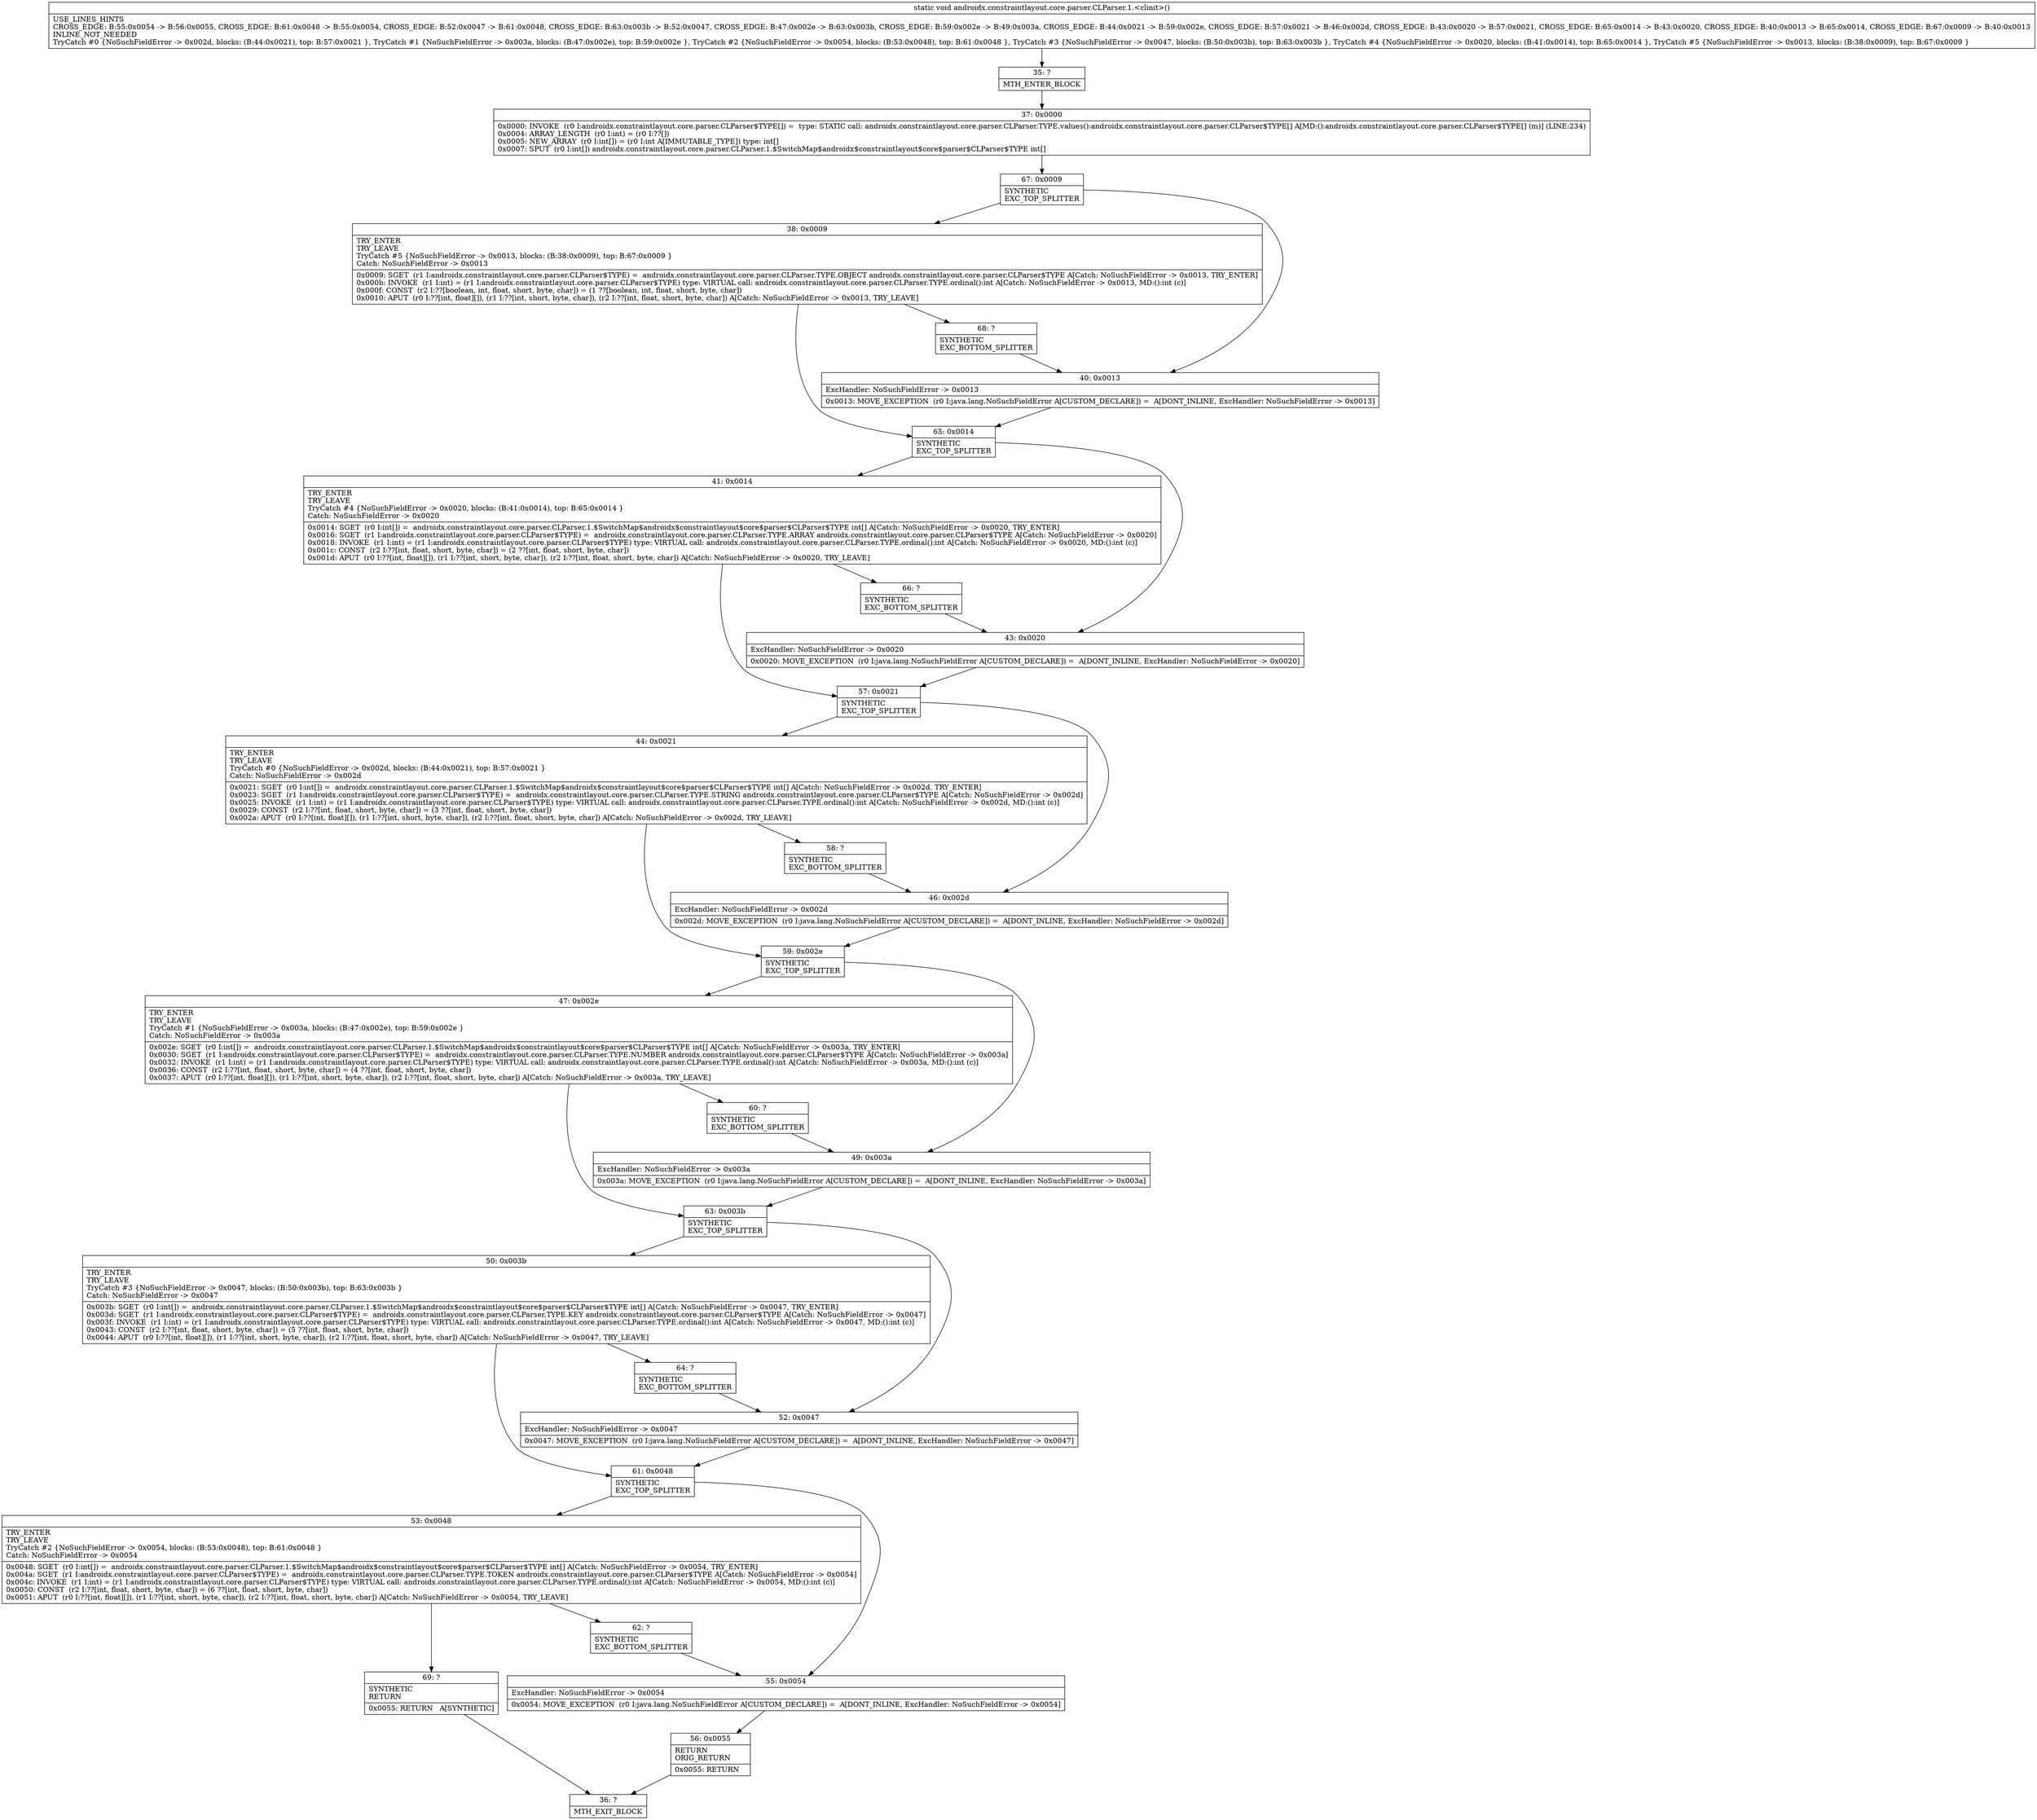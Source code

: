 digraph "CFG forandroidx.constraintlayout.core.parser.CLParser.1.\<clinit\>()V" {
Node_35 [shape=record,label="{35\:\ ?|MTH_ENTER_BLOCK\l}"];
Node_37 [shape=record,label="{37\:\ 0x0000|0x0000: INVOKE  (r0 I:androidx.constraintlayout.core.parser.CLParser$TYPE[]) =  type: STATIC call: androidx.constraintlayout.core.parser.CLParser.TYPE.values():androidx.constraintlayout.core.parser.CLParser$TYPE[] A[MD:():androidx.constraintlayout.core.parser.CLParser$TYPE[] (m)] (LINE:234)\l0x0004: ARRAY_LENGTH  (r0 I:int) = (r0 I:??[]) \l0x0005: NEW_ARRAY  (r0 I:int[]) = (r0 I:int A[IMMUTABLE_TYPE]) type: int[] \l0x0007: SPUT  (r0 I:int[]) androidx.constraintlayout.core.parser.CLParser.1.$SwitchMap$androidx$constraintlayout$core$parser$CLParser$TYPE int[] \l}"];
Node_67 [shape=record,label="{67\:\ 0x0009|SYNTHETIC\lEXC_TOP_SPLITTER\l}"];
Node_38 [shape=record,label="{38\:\ 0x0009|TRY_ENTER\lTRY_LEAVE\lTryCatch #5 \{NoSuchFieldError \-\> 0x0013, blocks: (B:38:0x0009), top: B:67:0x0009 \}\lCatch: NoSuchFieldError \-\> 0x0013\l|0x0009: SGET  (r1 I:androidx.constraintlayout.core.parser.CLParser$TYPE) =  androidx.constraintlayout.core.parser.CLParser.TYPE.OBJECT androidx.constraintlayout.core.parser.CLParser$TYPE A[Catch: NoSuchFieldError \-\> 0x0013, TRY_ENTER]\l0x000b: INVOKE  (r1 I:int) = (r1 I:androidx.constraintlayout.core.parser.CLParser$TYPE) type: VIRTUAL call: androidx.constraintlayout.core.parser.CLParser.TYPE.ordinal():int A[Catch: NoSuchFieldError \-\> 0x0013, MD:():int (c)]\l0x000f: CONST  (r2 I:??[boolean, int, float, short, byte, char]) = (1 ??[boolean, int, float, short, byte, char]) \l0x0010: APUT  (r0 I:??[int, float][]), (r1 I:??[int, short, byte, char]), (r2 I:??[int, float, short, byte, char]) A[Catch: NoSuchFieldError \-\> 0x0013, TRY_LEAVE]\l}"];
Node_65 [shape=record,label="{65\:\ 0x0014|SYNTHETIC\lEXC_TOP_SPLITTER\l}"];
Node_41 [shape=record,label="{41\:\ 0x0014|TRY_ENTER\lTRY_LEAVE\lTryCatch #4 \{NoSuchFieldError \-\> 0x0020, blocks: (B:41:0x0014), top: B:65:0x0014 \}\lCatch: NoSuchFieldError \-\> 0x0020\l|0x0014: SGET  (r0 I:int[]) =  androidx.constraintlayout.core.parser.CLParser.1.$SwitchMap$androidx$constraintlayout$core$parser$CLParser$TYPE int[] A[Catch: NoSuchFieldError \-\> 0x0020, TRY_ENTER]\l0x0016: SGET  (r1 I:androidx.constraintlayout.core.parser.CLParser$TYPE) =  androidx.constraintlayout.core.parser.CLParser.TYPE.ARRAY androidx.constraintlayout.core.parser.CLParser$TYPE A[Catch: NoSuchFieldError \-\> 0x0020]\l0x0018: INVOKE  (r1 I:int) = (r1 I:androidx.constraintlayout.core.parser.CLParser$TYPE) type: VIRTUAL call: androidx.constraintlayout.core.parser.CLParser.TYPE.ordinal():int A[Catch: NoSuchFieldError \-\> 0x0020, MD:():int (c)]\l0x001c: CONST  (r2 I:??[int, float, short, byte, char]) = (2 ??[int, float, short, byte, char]) \l0x001d: APUT  (r0 I:??[int, float][]), (r1 I:??[int, short, byte, char]), (r2 I:??[int, float, short, byte, char]) A[Catch: NoSuchFieldError \-\> 0x0020, TRY_LEAVE]\l}"];
Node_57 [shape=record,label="{57\:\ 0x0021|SYNTHETIC\lEXC_TOP_SPLITTER\l}"];
Node_44 [shape=record,label="{44\:\ 0x0021|TRY_ENTER\lTRY_LEAVE\lTryCatch #0 \{NoSuchFieldError \-\> 0x002d, blocks: (B:44:0x0021), top: B:57:0x0021 \}\lCatch: NoSuchFieldError \-\> 0x002d\l|0x0021: SGET  (r0 I:int[]) =  androidx.constraintlayout.core.parser.CLParser.1.$SwitchMap$androidx$constraintlayout$core$parser$CLParser$TYPE int[] A[Catch: NoSuchFieldError \-\> 0x002d, TRY_ENTER]\l0x0023: SGET  (r1 I:androidx.constraintlayout.core.parser.CLParser$TYPE) =  androidx.constraintlayout.core.parser.CLParser.TYPE.STRING androidx.constraintlayout.core.parser.CLParser$TYPE A[Catch: NoSuchFieldError \-\> 0x002d]\l0x0025: INVOKE  (r1 I:int) = (r1 I:androidx.constraintlayout.core.parser.CLParser$TYPE) type: VIRTUAL call: androidx.constraintlayout.core.parser.CLParser.TYPE.ordinal():int A[Catch: NoSuchFieldError \-\> 0x002d, MD:():int (c)]\l0x0029: CONST  (r2 I:??[int, float, short, byte, char]) = (3 ??[int, float, short, byte, char]) \l0x002a: APUT  (r0 I:??[int, float][]), (r1 I:??[int, short, byte, char]), (r2 I:??[int, float, short, byte, char]) A[Catch: NoSuchFieldError \-\> 0x002d, TRY_LEAVE]\l}"];
Node_58 [shape=record,label="{58\:\ ?|SYNTHETIC\lEXC_BOTTOM_SPLITTER\l}"];
Node_59 [shape=record,label="{59\:\ 0x002e|SYNTHETIC\lEXC_TOP_SPLITTER\l}"];
Node_47 [shape=record,label="{47\:\ 0x002e|TRY_ENTER\lTRY_LEAVE\lTryCatch #1 \{NoSuchFieldError \-\> 0x003a, blocks: (B:47:0x002e), top: B:59:0x002e \}\lCatch: NoSuchFieldError \-\> 0x003a\l|0x002e: SGET  (r0 I:int[]) =  androidx.constraintlayout.core.parser.CLParser.1.$SwitchMap$androidx$constraintlayout$core$parser$CLParser$TYPE int[] A[Catch: NoSuchFieldError \-\> 0x003a, TRY_ENTER]\l0x0030: SGET  (r1 I:androidx.constraintlayout.core.parser.CLParser$TYPE) =  androidx.constraintlayout.core.parser.CLParser.TYPE.NUMBER androidx.constraintlayout.core.parser.CLParser$TYPE A[Catch: NoSuchFieldError \-\> 0x003a]\l0x0032: INVOKE  (r1 I:int) = (r1 I:androidx.constraintlayout.core.parser.CLParser$TYPE) type: VIRTUAL call: androidx.constraintlayout.core.parser.CLParser.TYPE.ordinal():int A[Catch: NoSuchFieldError \-\> 0x003a, MD:():int (c)]\l0x0036: CONST  (r2 I:??[int, float, short, byte, char]) = (4 ??[int, float, short, byte, char]) \l0x0037: APUT  (r0 I:??[int, float][]), (r1 I:??[int, short, byte, char]), (r2 I:??[int, float, short, byte, char]) A[Catch: NoSuchFieldError \-\> 0x003a, TRY_LEAVE]\l}"];
Node_60 [shape=record,label="{60\:\ ?|SYNTHETIC\lEXC_BOTTOM_SPLITTER\l}"];
Node_63 [shape=record,label="{63\:\ 0x003b|SYNTHETIC\lEXC_TOP_SPLITTER\l}"];
Node_50 [shape=record,label="{50\:\ 0x003b|TRY_ENTER\lTRY_LEAVE\lTryCatch #3 \{NoSuchFieldError \-\> 0x0047, blocks: (B:50:0x003b), top: B:63:0x003b \}\lCatch: NoSuchFieldError \-\> 0x0047\l|0x003b: SGET  (r0 I:int[]) =  androidx.constraintlayout.core.parser.CLParser.1.$SwitchMap$androidx$constraintlayout$core$parser$CLParser$TYPE int[] A[Catch: NoSuchFieldError \-\> 0x0047, TRY_ENTER]\l0x003d: SGET  (r1 I:androidx.constraintlayout.core.parser.CLParser$TYPE) =  androidx.constraintlayout.core.parser.CLParser.TYPE.KEY androidx.constraintlayout.core.parser.CLParser$TYPE A[Catch: NoSuchFieldError \-\> 0x0047]\l0x003f: INVOKE  (r1 I:int) = (r1 I:androidx.constraintlayout.core.parser.CLParser$TYPE) type: VIRTUAL call: androidx.constraintlayout.core.parser.CLParser.TYPE.ordinal():int A[Catch: NoSuchFieldError \-\> 0x0047, MD:():int (c)]\l0x0043: CONST  (r2 I:??[int, float, short, byte, char]) = (5 ??[int, float, short, byte, char]) \l0x0044: APUT  (r0 I:??[int, float][]), (r1 I:??[int, short, byte, char]), (r2 I:??[int, float, short, byte, char]) A[Catch: NoSuchFieldError \-\> 0x0047, TRY_LEAVE]\l}"];
Node_61 [shape=record,label="{61\:\ 0x0048|SYNTHETIC\lEXC_TOP_SPLITTER\l}"];
Node_53 [shape=record,label="{53\:\ 0x0048|TRY_ENTER\lTRY_LEAVE\lTryCatch #2 \{NoSuchFieldError \-\> 0x0054, blocks: (B:53:0x0048), top: B:61:0x0048 \}\lCatch: NoSuchFieldError \-\> 0x0054\l|0x0048: SGET  (r0 I:int[]) =  androidx.constraintlayout.core.parser.CLParser.1.$SwitchMap$androidx$constraintlayout$core$parser$CLParser$TYPE int[] A[Catch: NoSuchFieldError \-\> 0x0054, TRY_ENTER]\l0x004a: SGET  (r1 I:androidx.constraintlayout.core.parser.CLParser$TYPE) =  androidx.constraintlayout.core.parser.CLParser.TYPE.TOKEN androidx.constraintlayout.core.parser.CLParser$TYPE A[Catch: NoSuchFieldError \-\> 0x0054]\l0x004c: INVOKE  (r1 I:int) = (r1 I:androidx.constraintlayout.core.parser.CLParser$TYPE) type: VIRTUAL call: androidx.constraintlayout.core.parser.CLParser.TYPE.ordinal():int A[Catch: NoSuchFieldError \-\> 0x0054, MD:():int (c)]\l0x0050: CONST  (r2 I:??[int, float, short, byte, char]) = (6 ??[int, float, short, byte, char]) \l0x0051: APUT  (r0 I:??[int, float][]), (r1 I:??[int, short, byte, char]), (r2 I:??[int, float, short, byte, char]) A[Catch: NoSuchFieldError \-\> 0x0054, TRY_LEAVE]\l}"];
Node_62 [shape=record,label="{62\:\ ?|SYNTHETIC\lEXC_BOTTOM_SPLITTER\l}"];
Node_69 [shape=record,label="{69\:\ ?|SYNTHETIC\lRETURN\l|0x0055: RETURN   A[SYNTHETIC]\l}"];
Node_36 [shape=record,label="{36\:\ ?|MTH_EXIT_BLOCK\l}"];
Node_55 [shape=record,label="{55\:\ 0x0054|ExcHandler: NoSuchFieldError \-\> 0x0054\l|0x0054: MOVE_EXCEPTION  (r0 I:java.lang.NoSuchFieldError A[CUSTOM_DECLARE]) =  A[DONT_INLINE, ExcHandler: NoSuchFieldError \-\> 0x0054]\l}"];
Node_56 [shape=record,label="{56\:\ 0x0055|RETURN\lORIG_RETURN\l|0x0055: RETURN   \l}"];
Node_64 [shape=record,label="{64\:\ ?|SYNTHETIC\lEXC_BOTTOM_SPLITTER\l}"];
Node_52 [shape=record,label="{52\:\ 0x0047|ExcHandler: NoSuchFieldError \-\> 0x0047\l|0x0047: MOVE_EXCEPTION  (r0 I:java.lang.NoSuchFieldError A[CUSTOM_DECLARE]) =  A[DONT_INLINE, ExcHandler: NoSuchFieldError \-\> 0x0047]\l}"];
Node_49 [shape=record,label="{49\:\ 0x003a|ExcHandler: NoSuchFieldError \-\> 0x003a\l|0x003a: MOVE_EXCEPTION  (r0 I:java.lang.NoSuchFieldError A[CUSTOM_DECLARE]) =  A[DONT_INLINE, ExcHandler: NoSuchFieldError \-\> 0x003a]\l}"];
Node_46 [shape=record,label="{46\:\ 0x002d|ExcHandler: NoSuchFieldError \-\> 0x002d\l|0x002d: MOVE_EXCEPTION  (r0 I:java.lang.NoSuchFieldError A[CUSTOM_DECLARE]) =  A[DONT_INLINE, ExcHandler: NoSuchFieldError \-\> 0x002d]\l}"];
Node_66 [shape=record,label="{66\:\ ?|SYNTHETIC\lEXC_BOTTOM_SPLITTER\l}"];
Node_43 [shape=record,label="{43\:\ 0x0020|ExcHandler: NoSuchFieldError \-\> 0x0020\l|0x0020: MOVE_EXCEPTION  (r0 I:java.lang.NoSuchFieldError A[CUSTOM_DECLARE]) =  A[DONT_INLINE, ExcHandler: NoSuchFieldError \-\> 0x0020]\l}"];
Node_68 [shape=record,label="{68\:\ ?|SYNTHETIC\lEXC_BOTTOM_SPLITTER\l}"];
Node_40 [shape=record,label="{40\:\ 0x0013|ExcHandler: NoSuchFieldError \-\> 0x0013\l|0x0013: MOVE_EXCEPTION  (r0 I:java.lang.NoSuchFieldError A[CUSTOM_DECLARE]) =  A[DONT_INLINE, ExcHandler: NoSuchFieldError \-\> 0x0013]\l}"];
MethodNode[shape=record,label="{static void androidx.constraintlayout.core.parser.CLParser.1.\<clinit\>()  | USE_LINES_HINTS\lCROSS_EDGE: B:55:0x0054 \-\> B:56:0x0055, CROSS_EDGE: B:61:0x0048 \-\> B:55:0x0054, CROSS_EDGE: B:52:0x0047 \-\> B:61:0x0048, CROSS_EDGE: B:63:0x003b \-\> B:52:0x0047, CROSS_EDGE: B:47:0x002e \-\> B:63:0x003b, CROSS_EDGE: B:59:0x002e \-\> B:49:0x003a, CROSS_EDGE: B:44:0x0021 \-\> B:59:0x002e, CROSS_EDGE: B:57:0x0021 \-\> B:46:0x002d, CROSS_EDGE: B:43:0x0020 \-\> B:57:0x0021, CROSS_EDGE: B:65:0x0014 \-\> B:43:0x0020, CROSS_EDGE: B:40:0x0013 \-\> B:65:0x0014, CROSS_EDGE: B:67:0x0009 \-\> B:40:0x0013\lINLINE_NOT_NEEDED\lTryCatch #0 \{NoSuchFieldError \-\> 0x002d, blocks: (B:44:0x0021), top: B:57:0x0021 \}, TryCatch #1 \{NoSuchFieldError \-\> 0x003a, blocks: (B:47:0x002e), top: B:59:0x002e \}, TryCatch #2 \{NoSuchFieldError \-\> 0x0054, blocks: (B:53:0x0048), top: B:61:0x0048 \}, TryCatch #3 \{NoSuchFieldError \-\> 0x0047, blocks: (B:50:0x003b), top: B:63:0x003b \}, TryCatch #4 \{NoSuchFieldError \-\> 0x0020, blocks: (B:41:0x0014), top: B:65:0x0014 \}, TryCatch #5 \{NoSuchFieldError \-\> 0x0013, blocks: (B:38:0x0009), top: B:67:0x0009 \}\l}"];
MethodNode -> Node_35;Node_35 -> Node_37;
Node_37 -> Node_67;
Node_67 -> Node_38;
Node_67 -> Node_40;
Node_38 -> Node_65;
Node_38 -> Node_68;
Node_65 -> Node_41;
Node_65 -> Node_43;
Node_41 -> Node_57;
Node_41 -> Node_66;
Node_57 -> Node_44;
Node_57 -> Node_46;
Node_44 -> Node_58;
Node_44 -> Node_59;
Node_58 -> Node_46;
Node_59 -> Node_47;
Node_59 -> Node_49;
Node_47 -> Node_60;
Node_47 -> Node_63;
Node_60 -> Node_49;
Node_63 -> Node_50;
Node_63 -> Node_52;
Node_50 -> Node_61;
Node_50 -> Node_64;
Node_61 -> Node_53;
Node_61 -> Node_55;
Node_53 -> Node_62;
Node_53 -> Node_69;
Node_62 -> Node_55;
Node_69 -> Node_36;
Node_55 -> Node_56;
Node_56 -> Node_36;
Node_64 -> Node_52;
Node_52 -> Node_61;
Node_49 -> Node_63;
Node_46 -> Node_59;
Node_66 -> Node_43;
Node_43 -> Node_57;
Node_68 -> Node_40;
Node_40 -> Node_65;
}

